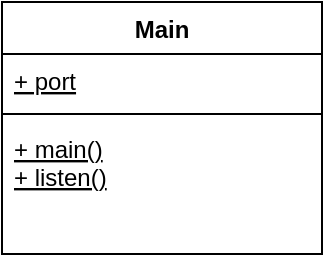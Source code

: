 <mxfile compressed="true" version="13.9.9" type="device"><diagram id="ohm0djpCdiRqougXQP74" name="Page-1"><mxGraphModel dx="362" dy="269" grid="1" gridSize="18" guides="1" tooltips="1" connect="1" arrows="1" fold="1" page="1" pageScale="1" pageWidth="850" pageHeight="1100" math="0" shadow="0"><root><mxCell id="0"/><mxCell id="1" parent="0"/><mxCell id="ykjl0T7enzOhp8rv_wfz-2" value="Main" style="swimlane;fontStyle=1;align=center;verticalAlign=top;childLayout=stackLayout;horizontal=1;startSize=26;horizontalStack=0;resizeParent=1;resizeParentMax=0;resizeLast=0;collapsible=1;marginBottom=0;" vertex="1" parent="1"><mxGeometry x="198" y="180" width="160" height="126" as="geometry"/></mxCell><mxCell id="ykjl0T7enzOhp8rv_wfz-3" value="+ port" style="text;strokeColor=none;fillColor=none;align=left;verticalAlign=top;spacingLeft=4;spacingRight=4;overflow=hidden;rotatable=0;points=[[0,0.5],[1,0.5]];portConstraint=eastwest;fontStyle=4" vertex="1" parent="ykjl0T7enzOhp8rv_wfz-2"><mxGeometry y="26" width="160" height="26" as="geometry"/></mxCell><mxCell id="ykjl0T7enzOhp8rv_wfz-4" value="" style="line;strokeWidth=1;fillColor=none;align=left;verticalAlign=middle;spacingTop=-1;spacingLeft=3;spacingRight=3;rotatable=0;labelPosition=right;points=[];portConstraint=eastwest;" vertex="1" parent="ykjl0T7enzOhp8rv_wfz-2"><mxGeometry y="52" width="160" height="8" as="geometry"/></mxCell><mxCell id="ykjl0T7enzOhp8rv_wfz-5" value="+ main()&#10;+ listen()&#10;" style="text;strokeColor=none;fillColor=none;align=left;verticalAlign=top;spacingLeft=4;spacingRight=4;overflow=hidden;rotatable=0;points=[[0,0.5],[1,0.5]];portConstraint=eastwest;fontStyle=4" vertex="1" parent="ykjl0T7enzOhp8rv_wfz-2"><mxGeometry y="60" width="160" height="66" as="geometry"/></mxCell></root></mxGraphModel></diagram></mxfile>